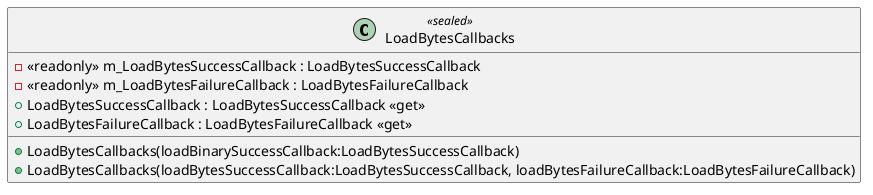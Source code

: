@startuml
class LoadBytesCallbacks <<sealed>> {
    - <<readonly>> m_LoadBytesSuccessCallback : LoadBytesSuccessCallback
    - <<readonly>> m_LoadBytesFailureCallback : LoadBytesFailureCallback
    + LoadBytesCallbacks(loadBinarySuccessCallback:LoadBytesSuccessCallback)
    + LoadBytesCallbacks(loadBytesSuccessCallback:LoadBytesSuccessCallback, loadBytesFailureCallback:LoadBytesFailureCallback)
    + LoadBytesSuccessCallback : LoadBytesSuccessCallback <<get>>
    + LoadBytesFailureCallback : LoadBytesFailureCallback <<get>>
}
@enduml
